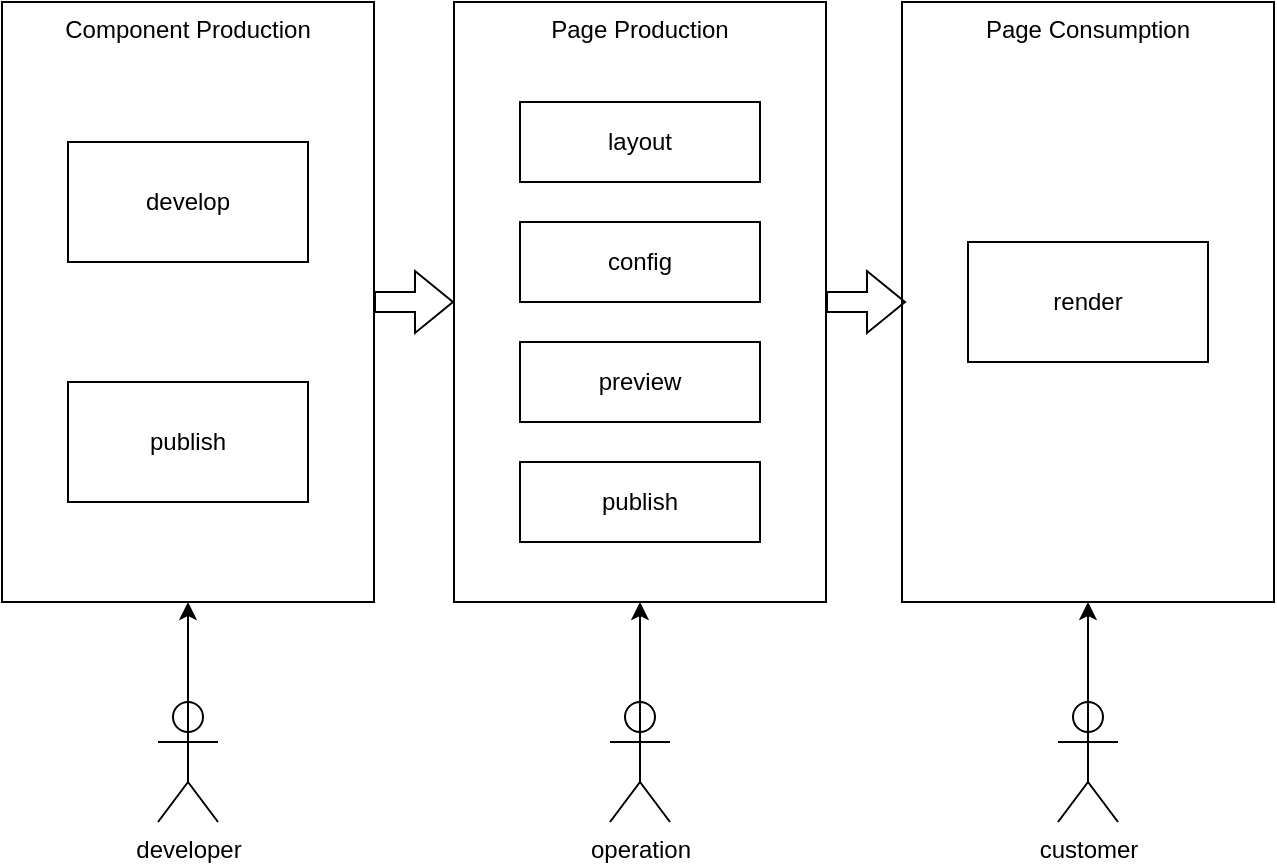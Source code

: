 <mxfile version="20.0.4" type="github">
  <diagram id="PCFFjkg9Jv1gXW4gGNiH" name="Page-1">
    <mxGraphModel dx="1186" dy="764" grid="1" gridSize="10" guides="1" tooltips="1" connect="1" arrows="1" fold="1" page="1" pageScale="1" pageWidth="827" pageHeight="1169" math="0" shadow="0">
      <root>
        <mxCell id="0" />
        <mxCell id="1" parent="0" />
        <mxCell id="DFM9-NTpDsd31qXUWvBV-4" value="Component Production" style="rounded=0;whiteSpace=wrap;html=1;verticalAlign=top;" vertex="1" parent="1">
          <mxGeometry x="120" y="160" width="186" height="300" as="geometry" />
        </mxCell>
        <mxCell id="DFM9-NTpDsd31qXUWvBV-5" value="develop" style="rounded=0;whiteSpace=wrap;html=1;" vertex="1" parent="1">
          <mxGeometry x="153" y="230" width="120" height="60" as="geometry" />
        </mxCell>
        <mxCell id="DFM9-NTpDsd31qXUWvBV-6" value="publish" style="rounded=0;whiteSpace=wrap;html=1;" vertex="1" parent="1">
          <mxGeometry x="153" y="350" width="120" height="60" as="geometry" />
        </mxCell>
        <mxCell id="DFM9-NTpDsd31qXUWvBV-8" value="Page Production" style="rounded=0;whiteSpace=wrap;html=1;verticalAlign=top;" vertex="1" parent="1">
          <mxGeometry x="346" y="160" width="186" height="300" as="geometry" />
        </mxCell>
        <mxCell id="DFM9-NTpDsd31qXUWvBV-9" value="Page&amp;nbsp;Consumption" style="rounded=0;whiteSpace=wrap;html=1;verticalAlign=top;" vertex="1" parent="1">
          <mxGeometry x="570" y="160" width="186" height="300" as="geometry" />
        </mxCell>
        <mxCell id="DFM9-NTpDsd31qXUWvBV-10" value="developer" style="shape=umlActor;verticalLabelPosition=bottom;verticalAlign=top;html=1;outlineConnect=0;" vertex="1" parent="1">
          <mxGeometry x="198" y="510" width="30" height="60" as="geometry" />
        </mxCell>
        <mxCell id="DFM9-NTpDsd31qXUWvBV-11" value="operation" style="shape=umlActor;verticalLabelPosition=bottom;verticalAlign=top;html=1;outlineConnect=0;" vertex="1" parent="1">
          <mxGeometry x="424" y="510" width="30" height="60" as="geometry" />
        </mxCell>
        <mxCell id="DFM9-NTpDsd31qXUWvBV-12" value="customer" style="shape=umlActor;verticalLabelPosition=bottom;verticalAlign=top;html=1;outlineConnect=0;" vertex="1" parent="1">
          <mxGeometry x="648" y="510" width="30" height="60" as="geometry" />
        </mxCell>
        <mxCell id="DFM9-NTpDsd31qXUWvBV-15" value="layout" style="rounded=0;whiteSpace=wrap;html=1;" vertex="1" parent="1">
          <mxGeometry x="379" y="210" width="120" height="40" as="geometry" />
        </mxCell>
        <mxCell id="DFM9-NTpDsd31qXUWvBV-16" value="config" style="rounded=0;whiteSpace=wrap;html=1;" vertex="1" parent="1">
          <mxGeometry x="379" y="270" width="120" height="40" as="geometry" />
        </mxCell>
        <mxCell id="DFM9-NTpDsd31qXUWvBV-17" value="preview" style="rounded=0;whiteSpace=wrap;html=1;" vertex="1" parent="1">
          <mxGeometry x="379" y="330" width="120" height="40" as="geometry" />
        </mxCell>
        <mxCell id="DFM9-NTpDsd31qXUWvBV-18" value="publish" style="rounded=0;whiteSpace=wrap;html=1;" vertex="1" parent="1">
          <mxGeometry x="379" y="390" width="120" height="40" as="geometry" />
        </mxCell>
        <mxCell id="DFM9-NTpDsd31qXUWvBV-19" value="render" style="rounded=0;whiteSpace=wrap;html=1;" vertex="1" parent="1">
          <mxGeometry x="603" y="280" width="120" height="60" as="geometry" />
        </mxCell>
        <mxCell id="DFM9-NTpDsd31qXUWvBV-20" value="" style="shape=flexArrow;endArrow=classic;html=1;rounded=0;exitX=1;exitY=0.5;exitDx=0;exitDy=0;entryX=0;entryY=0.5;entryDx=0;entryDy=0;" edge="1" parent="1" source="DFM9-NTpDsd31qXUWvBV-4" target="DFM9-NTpDsd31qXUWvBV-8">
          <mxGeometry width="50" height="50" relative="1" as="geometry">
            <mxPoint x="50" y="390" as="sourcePoint" />
            <mxPoint x="100" y="340" as="targetPoint" />
          </mxGeometry>
        </mxCell>
        <mxCell id="DFM9-NTpDsd31qXUWvBV-21" value="" style="shape=flexArrow;endArrow=classic;html=1;rounded=0;exitX=1;exitY=0.5;exitDx=0;exitDy=0;entryX=0;entryY=0.5;entryDx=0;entryDy=0;" edge="1" parent="1">
          <mxGeometry width="50" height="50" relative="1" as="geometry">
            <mxPoint x="532" y="310" as="sourcePoint" />
            <mxPoint x="572" y="310" as="targetPoint" />
          </mxGeometry>
        </mxCell>
        <mxCell id="DFM9-NTpDsd31qXUWvBV-22" value="" style="endArrow=classic;html=1;rounded=0;exitX=0.5;exitY=0.5;exitDx=0;exitDy=0;exitPerimeter=0;entryX=0.5;entryY=1;entryDx=0;entryDy=0;" edge="1" parent="1" source="DFM9-NTpDsd31qXUWvBV-10" target="DFM9-NTpDsd31qXUWvBV-4">
          <mxGeometry width="50" height="50" relative="1" as="geometry">
            <mxPoint x="300" y="560" as="sourcePoint" />
            <mxPoint x="350" y="510" as="targetPoint" />
          </mxGeometry>
        </mxCell>
        <mxCell id="DFM9-NTpDsd31qXUWvBV-24" value="" style="endArrow=classic;html=1;rounded=0;exitX=0.5;exitY=0.5;exitDx=0;exitDy=0;exitPerimeter=0;entryX=0.5;entryY=1;entryDx=0;entryDy=0;" edge="1" parent="1" source="DFM9-NTpDsd31qXUWvBV-11" target="DFM9-NTpDsd31qXUWvBV-8">
          <mxGeometry width="50" height="50" relative="1" as="geometry">
            <mxPoint x="223" y="550" as="sourcePoint" />
            <mxPoint x="223" y="470" as="targetPoint" />
          </mxGeometry>
        </mxCell>
        <mxCell id="DFM9-NTpDsd31qXUWvBV-25" value="" style="endArrow=classic;html=1;rounded=0;exitX=0.5;exitY=0.5;exitDx=0;exitDy=0;exitPerimeter=0;entryX=0.5;entryY=1;entryDx=0;entryDy=0;" edge="1" parent="1" source="DFM9-NTpDsd31qXUWvBV-12" target="DFM9-NTpDsd31qXUWvBV-9">
          <mxGeometry width="50" height="50" relative="1" as="geometry">
            <mxPoint x="449" y="550" as="sourcePoint" />
            <mxPoint x="449" y="470" as="targetPoint" />
          </mxGeometry>
        </mxCell>
      </root>
    </mxGraphModel>
  </diagram>
</mxfile>
